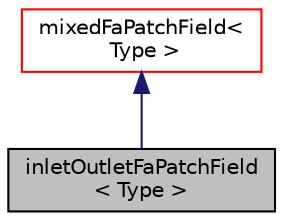 digraph "inletOutletFaPatchField&lt; Type &gt;"
{
  bgcolor="transparent";
  edge [fontname="Helvetica",fontsize="10",labelfontname="Helvetica",labelfontsize="10"];
  node [fontname="Helvetica",fontsize="10",shape=record];
  Node1 [label="inletOutletFaPatchField\l\< Type \>",height=0.2,width=0.4,color="black", fillcolor="grey75", style="filled" fontcolor="black"];
  Node2 -> Node1 [dir="back",color="midnightblue",fontsize="10",style="solid",fontname="Helvetica"];
  Node2 [label="mixedFaPatchField\<\l Type \>",height=0.2,width=0.4,color="red",URL="$classFoam_1_1mixedFaPatchField.html",tooltip="Author Zeljko Tukovic, FMENA Hrvoje Jasak, Wikki Ltd. "];
}
